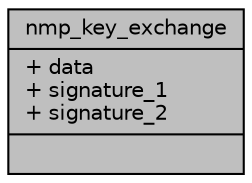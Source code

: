 digraph "nmp_key_exchange"
{
 // INTERACTIVE_SVG=YES
 // LATEX_PDF_SIZE
  bgcolor="transparent";
  edge [fontname="Helvetica",fontsize="10",labelfontname="Helvetica",labelfontsize="10"];
  node [fontname="Helvetica",fontsize="10",shape=record];
  Node1 [label="{nmp_key_exchange\n|+ data\l+ signature_1\l+ signature_2\l|}",height=0.2,width=0.4,color="black", fillcolor="grey75", style="filled", fontcolor="black",tooltip=" "];
}
